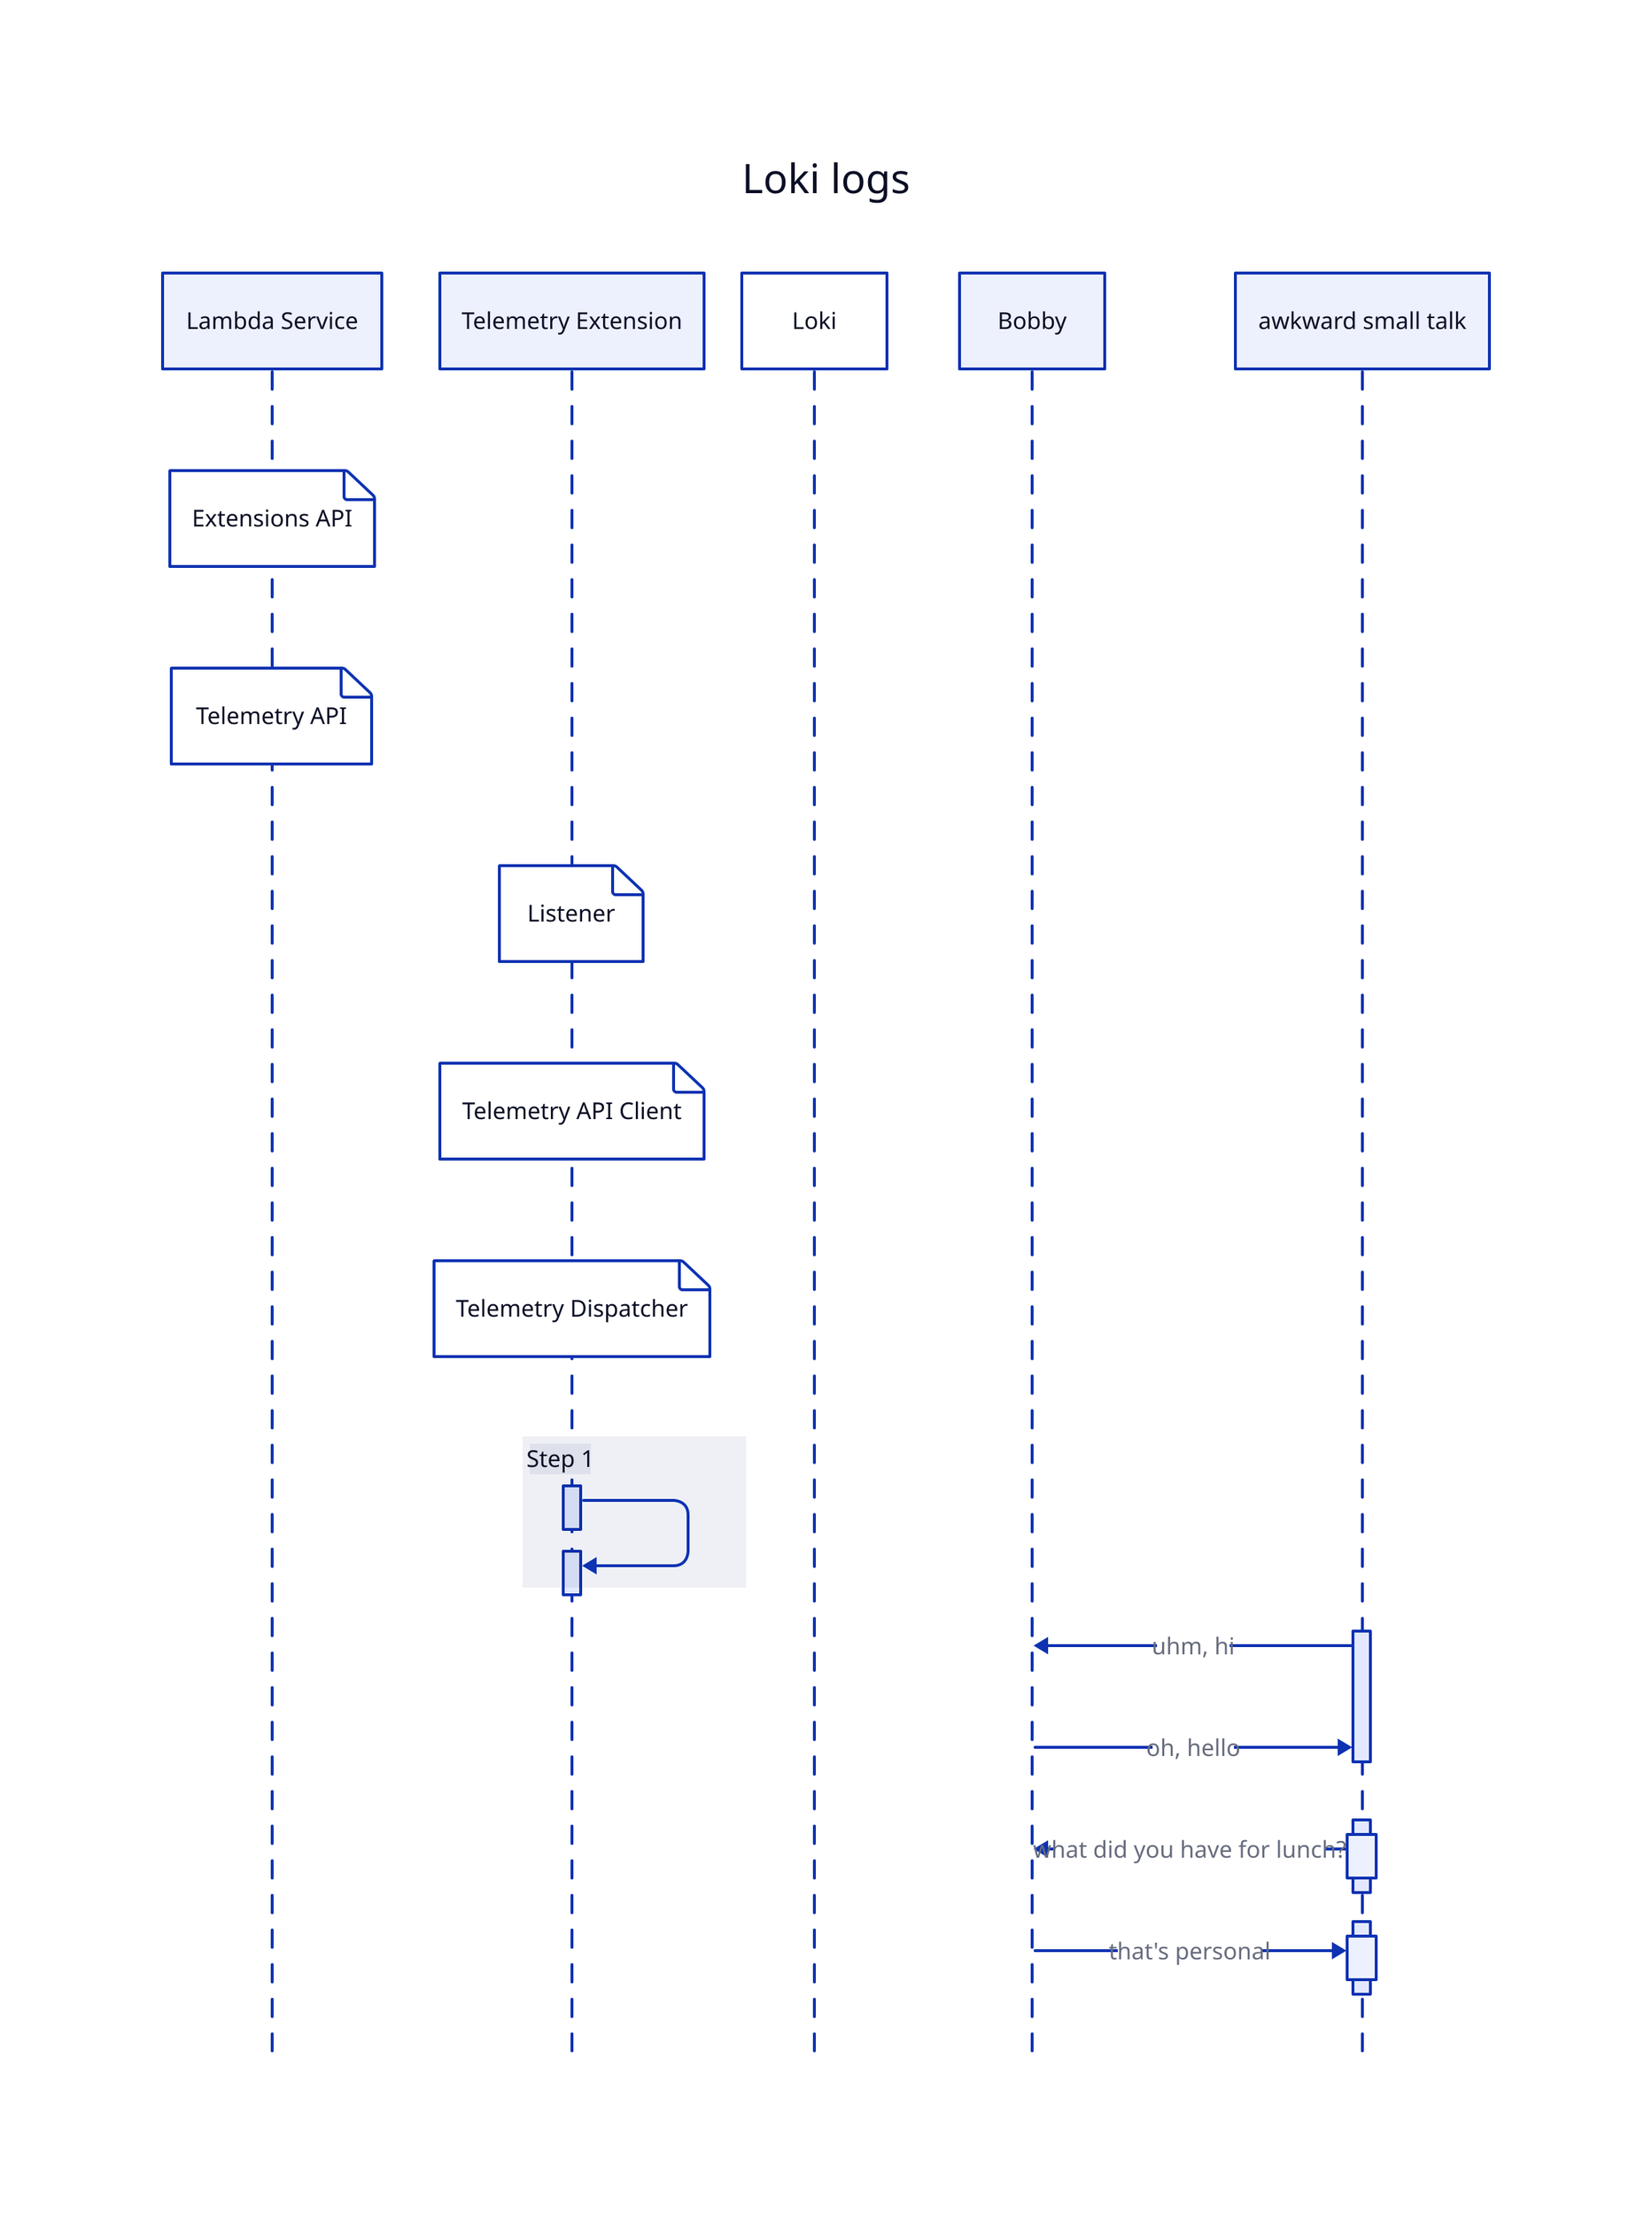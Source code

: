 Loki logs: {
    shape: sequence_diagram
    Lambda Service: {
        Extensions API : {

        }
        Telemetry API: {

        }
    }
    Telemetry Extension: {
        main : {

        }
        Extension API Client: {

        }
        Listener: {
            
        }
        Telemetry API Client: {

        }
        Telemetry Dispatcher: {

        }
    }

    Loki: {

    }
    Step 1: {
        Telemetry Extension.main -> Telemetry Extension.Extension API Client
    }
    
    bob: Bobby
    awkward small talk: {
      alice -> bob: uhm, hi
      bob -> alice: oh, hello
      icebreaker attempt: {
        alice -> bob: what did you have for lunch?
      }
      unfortunate outcome: {
        bob -> alice: that's personal
      }
    }
  }